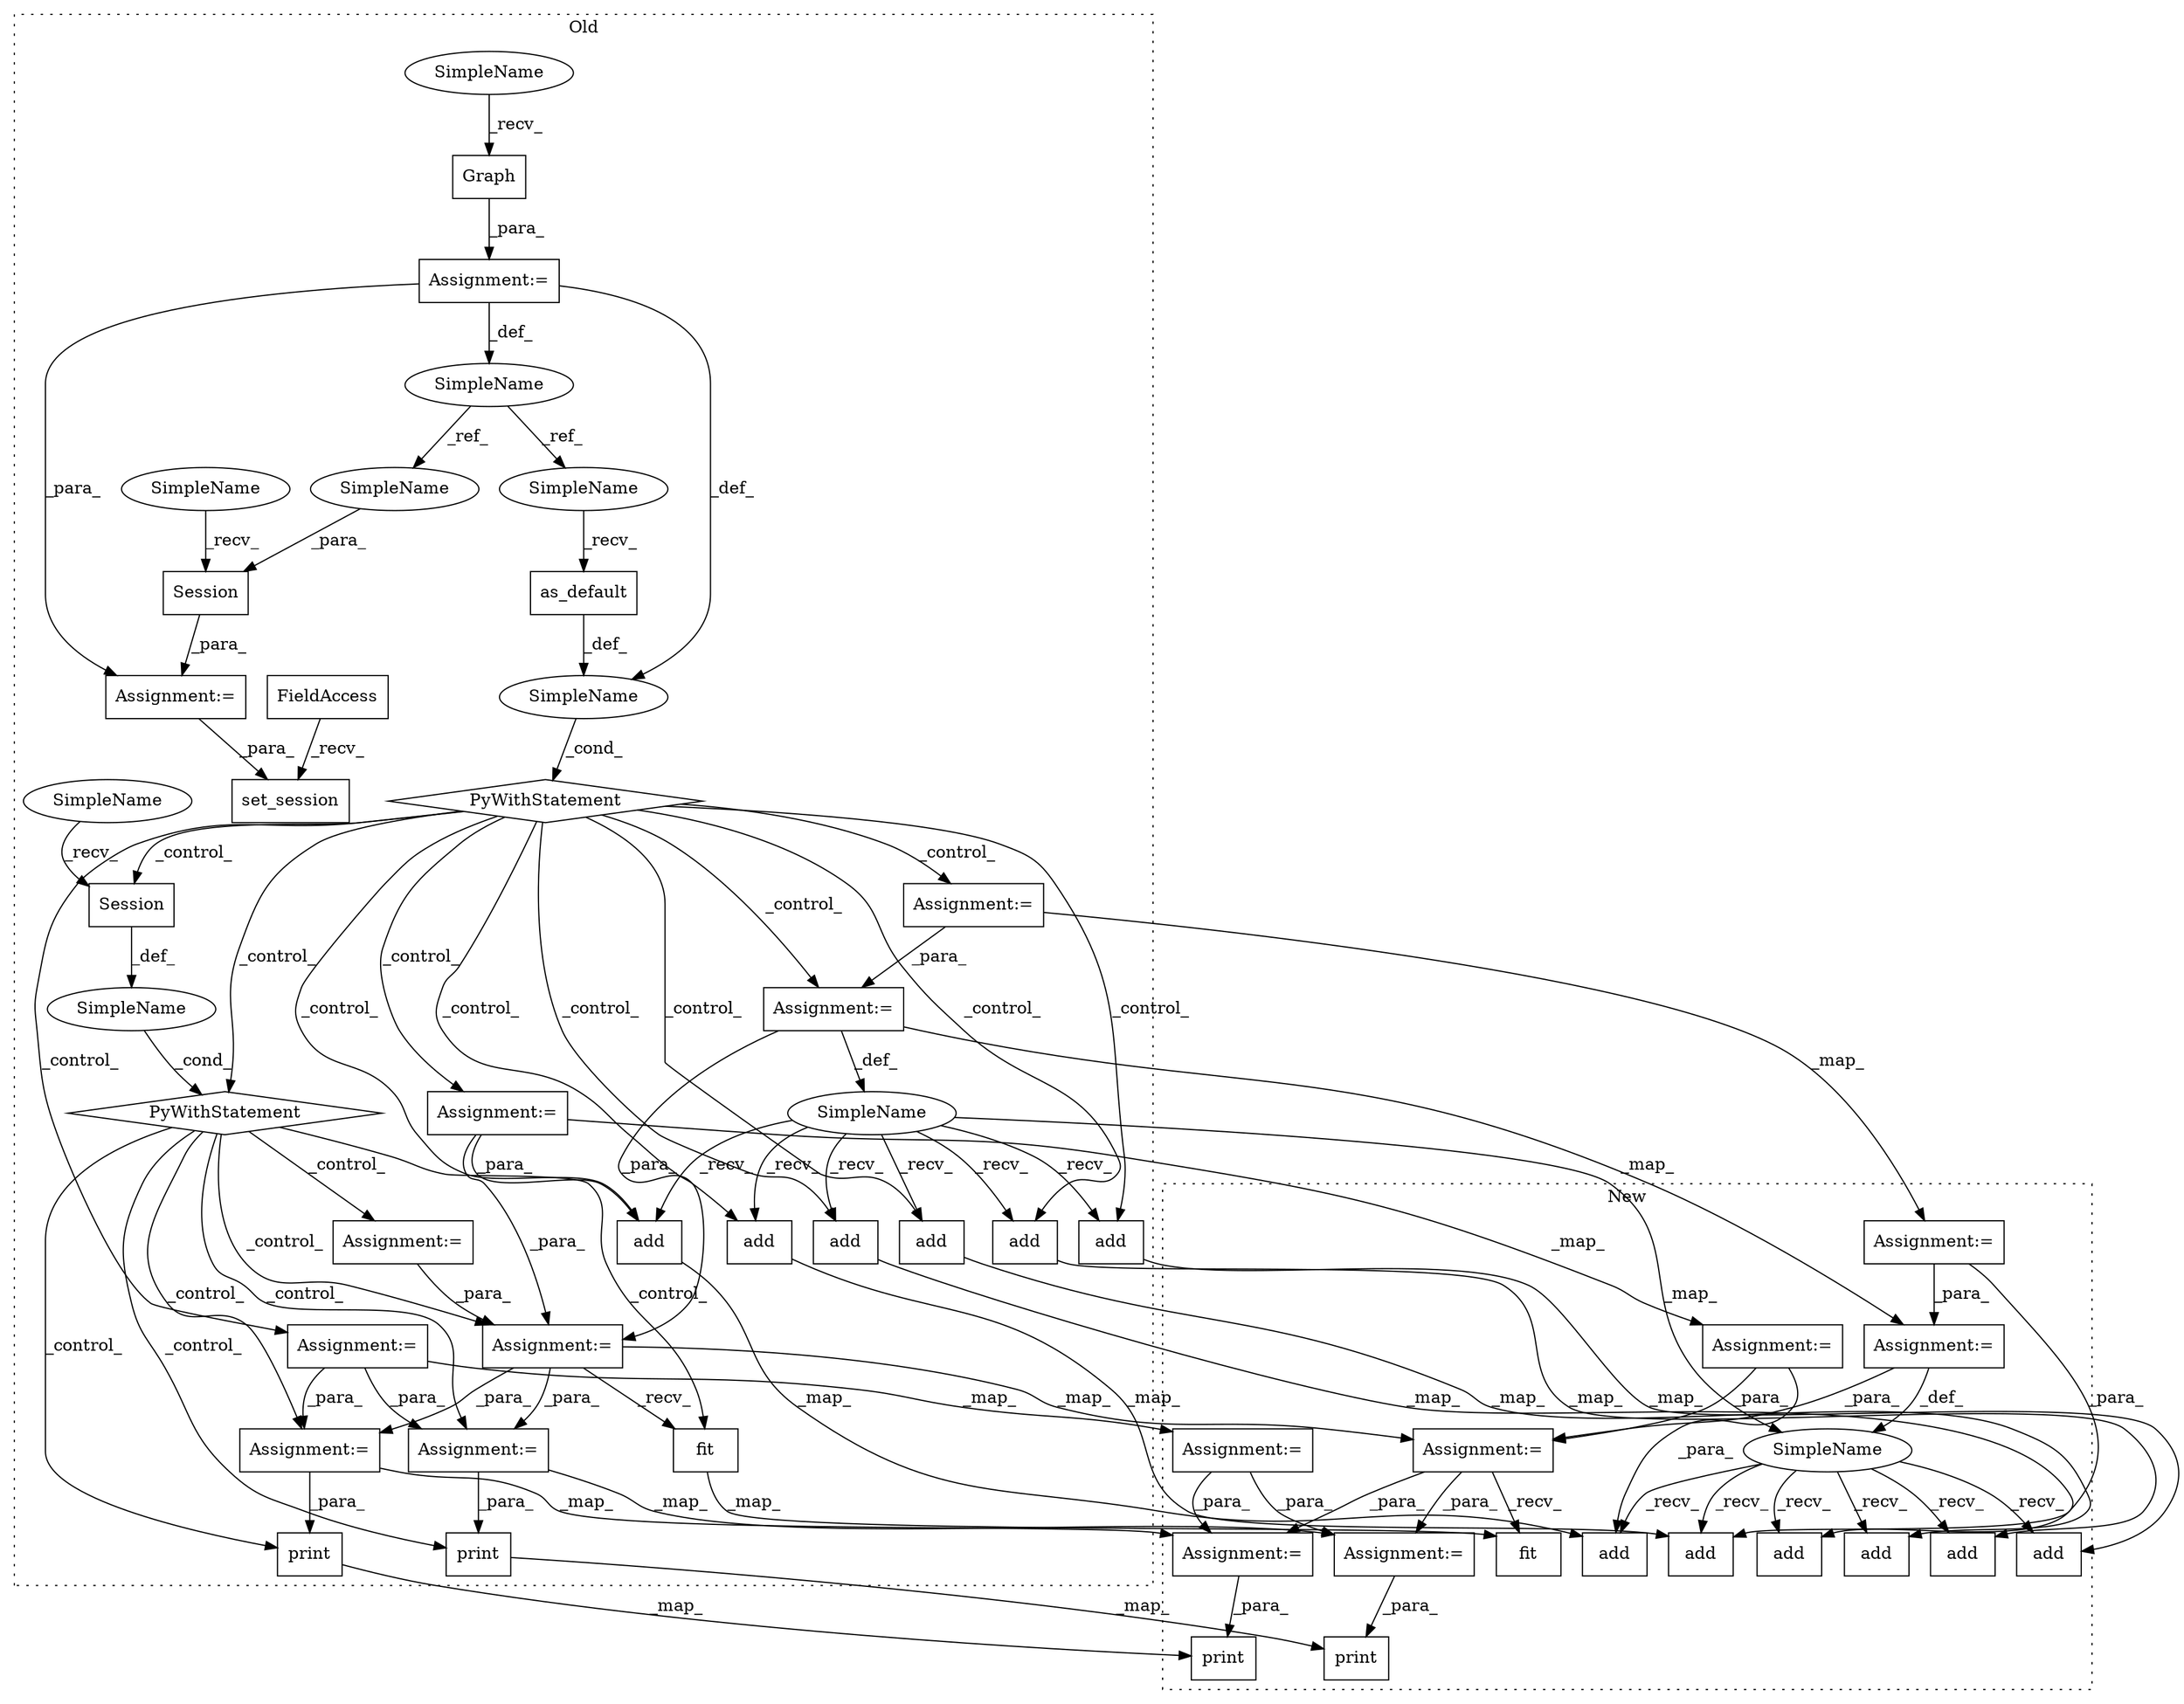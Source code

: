digraph G {
subgraph cluster0 {
1 [label="fit" a="32" s="2051,2071" l="4,1" shape="box"];
4 [label="Assignment:=" a="7" s="1920" l="1" shape="box"];
6 [label="Assignment:=" a="7" s="2129" l="1" shape="box"];
7 [label="SimpleName" a="42" s="" l="" shape="ellipse"];
8 [label="PyWithStatement" a="104" s="1855,1885" l="10,2" shape="diamond"];
9 [label="Assignment:=" a="7" s="1901" l="4" shape="box"];
10 [label="Session" a="32" s="1876" l="9" shape="box"];
11 [label="as_default" a="32" s="876" l="12" shape="box"];
12 [label="Graph" a="32" s="782" l="7" shape="box"];
13 [label="PyWithStatement" a="104" s="864,888" l="10,2" shape="diamond"];
14 [label="SimpleName" a="42" s="" l="" shape="ellipse"];
15 [label="SimpleName" a="42" s="769" l="1" shape="ellipse"];
16 [label="Session" a="32" s="811,820" l="8,1" shape="box"];
17 [label="Assignment:=" a="7" s="799" l="1" shape="box"];
18 [label="Assignment:=" a="7" s="770" l="1" shape="box"];
20 [label="print" a="32" s="2395,2413" l="6,1" shape="box"];
21 [label="set_session" a="32" s="841,857" l="12,1" shape="box"];
22 [label="FieldAccess" a="22" s="827" l="5" shape="box"];
23 [label="print" a="32" s="2519,2536" l="6,1" shape="box"];
26 [label="Assignment:=" a="7" s="1239" l="1" shape="box"];
28 [label="add" a="32" s="1339,1376" l="4,1" shape="box"];
29 [label="SimpleName" a="42" s="1272" l="11" shape="ellipse"];
31 [label="add" a="32" s="1800,1846" l="4,1" shape="box"];
34 [label="Assignment:=" a="7" s="1283" l="1" shape="box"];
36 [label="add" a="32" s="1510,1547" l="4,1" shape="box"];
38 [label="Assignment:=" a="7" s="1260" l="1" shape="box"];
39 [label="add" a="32" s="1681,1714" l="4,1" shape="box"];
41 [label="Assignment:=" a="7" s="1155" l="1" shape="box"];
44 [label="add" a="32" s="1633,1660" l="4,1" shape="box"];
46 [label="Assignment:=" a="7" s="2294" l="1" shape="box"];
48 [label="add" a="32" s="1735,1779" l="4,1" shape="box"];
49 [label="SimpleName" a="42" s="1865" l="10" shape="ellipse"];
50 [label="SimpleName" a="42" s="800" l="10" shape="ellipse"];
51 [label="SimpleName" a="42" s="771" l="10" shape="ellipse"];
52 [label="SimpleName" a="42" s="874" l="1" shape="ellipse"];
53 [label="SimpleName" a="42" s="819" l="1" shape="ellipse"];
label = "Old";
style="dotted";
}
subgraph cluster1 {
2 [label="fit" a="32" s="1791,1811" l="4,1" shape="box"];
3 [label="Assignment:=" a="7" s="1662" l="1" shape="box"];
5 [label="Assignment:=" a="7" s="1861" l="1" shape="box"];
19 [label="print" a="32" s="2111,2129" l="6,1" shape="box"];
24 [label="print" a="32" s="2219,2236" l="6,1" shape="box"];
25 [label="Assignment:=" a="7" s="1051" l="1" shape="box"];
27 [label="add" a="32" s="1145,1189" l="4,1" shape="box"];
30 [label="SimpleName" a="42" s="1080" l="11" shape="ellipse"];
32 [label="add" a="32" s="1604,1650" l="4,1" shape="box"];
33 [label="Assignment:=" a="7" s="1091" l="1" shape="box"];
35 [label="add" a="32" s="1317,1357" l="4,1" shape="box"];
37 [label="Assignment:=" a="7" s="1070" l="1" shape="box"];
40 [label="add" a="32" s="1485,1522" l="4,1" shape="box"];
42 [label="Assignment:=" a="7" s="969" l="1" shape="box"];
43 [label="add" a="32" s="1439,1466" l="4,1" shape="box"];
45 [label="Assignment:=" a="7" s="2018" l="1" shape="box"];
47 [label="add" a="32" s="1541,1585" l="4,1" shape="box"];
label = "New";
style="dotted";
}
1 -> 2 [label="_map_"];
3 -> 45 [label="_para_"];
3 -> 2 [label="_recv_"];
3 -> 5 [label="_para_"];
4 -> 46 [label="_para_"];
4 -> 3 [label="_map_"];
4 -> 6 [label="_para_"];
4 -> 1 [label="_recv_"];
5 -> 19 [label="_para_"];
6 -> 20 [label="_para_"];
6 -> 5 [label="_map_"];
7 -> 8 [label="_cond_"];
8 -> 6 [label="_control_"];
8 -> 9 [label="_control_"];
8 -> 20 [label="_control_"];
8 -> 1 [label="_control_"];
8 -> 4 [label="_control_"];
8 -> 23 [label="_control_"];
8 -> 46 [label="_control_"];
9 -> 4 [label="_para_"];
10 -> 7 [label="_def_"];
11 -> 14 [label="_def_"];
12 -> 18 [label="_para_"];
13 -> 8 [label="_control_"];
13 -> 31 [label="_control_"];
13 -> 38 [label="_control_"];
13 -> 41 [label="_control_"];
13 -> 48 [label="_control_"];
13 -> 10 [label="_control_"];
13 -> 36 [label="_control_"];
13 -> 28 [label="_control_"];
13 -> 34 [label="_control_"];
13 -> 44 [label="_control_"];
13 -> 26 [label="_control_"];
13 -> 39 [label="_control_"];
14 -> 13 [label="_cond_"];
15 -> 53 [label="_ref_"];
15 -> 52 [label="_ref_"];
16 -> 17 [label="_para_"];
17 -> 21 [label="_para_"];
18 -> 17 [label="_para_"];
18 -> 15 [label="_def_"];
18 -> 14 [label="_def_"];
20 -> 19 [label="_map_"];
22 -> 21 [label="_recv_"];
23 -> 24 [label="_map_"];
25 -> 33 [label="_para_"];
25 -> 27 [label="_para_"];
26 -> 34 [label="_para_"];
26 -> 25 [label="_map_"];
28 -> 27 [label="_map_"];
29 -> 48 [label="_recv_"];
29 -> 28 [label="_recv_"];
29 -> 44 [label="_recv_"];
29 -> 31 [label="_recv_"];
29 -> 36 [label="_recv_"];
29 -> 30 [label="_map_"];
29 -> 39 [label="_recv_"];
30 -> 32 [label="_recv_"];
30 -> 40 [label="_recv_"];
30 -> 27 [label="_recv_"];
30 -> 43 [label="_recv_"];
30 -> 35 [label="_recv_"];
30 -> 47 [label="_recv_"];
31 -> 32 [label="_map_"];
33 -> 30 [label="_def_"];
33 -> 3 [label="_para_"];
34 -> 29 [label="_def_"];
34 -> 33 [label="_map_"];
34 -> 4 [label="_para_"];
36 -> 35 [label="_map_"];
37 -> 32 [label="_para_"];
37 -> 3 [label="_para_"];
38 -> 31 [label="_para_"];
38 -> 4 [label="_para_"];
38 -> 37 [label="_map_"];
39 -> 40 [label="_map_"];
41 -> 6 [label="_para_"];
41 -> 46 [label="_para_"];
41 -> 42 [label="_map_"];
42 -> 45 [label="_para_"];
42 -> 5 [label="_para_"];
44 -> 43 [label="_map_"];
45 -> 24 [label="_para_"];
46 -> 45 [label="_map_"];
46 -> 23 [label="_para_"];
48 -> 47 [label="_map_"];
49 -> 10 [label="_recv_"];
50 -> 16 [label="_recv_"];
51 -> 12 [label="_recv_"];
52 -> 11 [label="_recv_"];
53 -> 16 [label="_para_"];
}